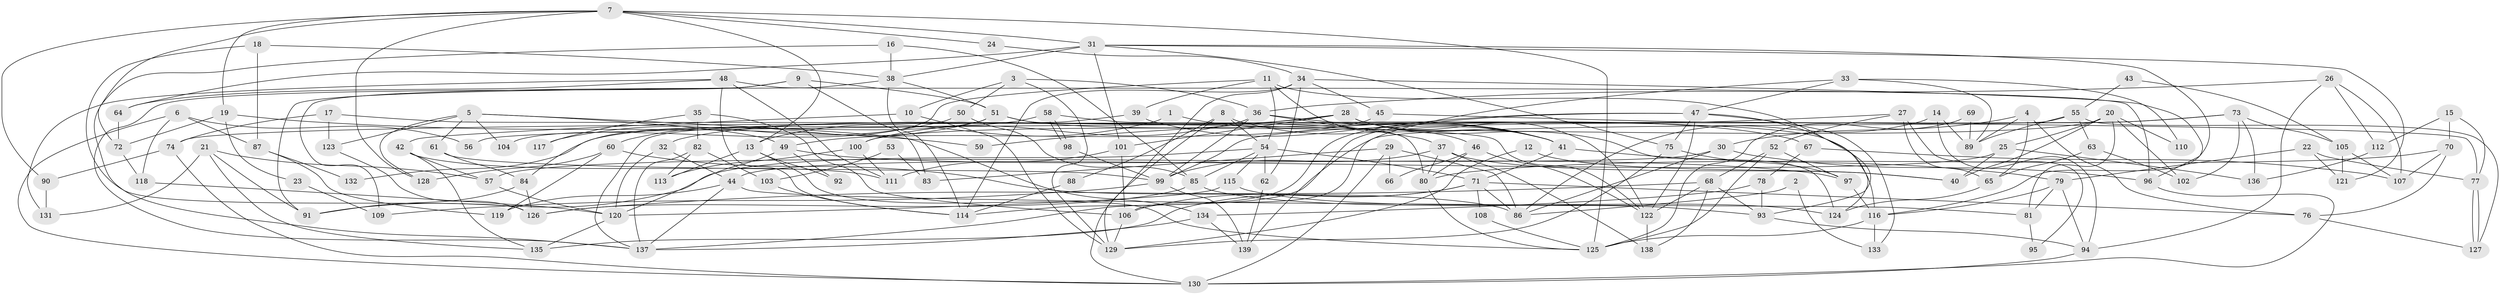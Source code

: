 // Generated by graph-tools (version 1.1) at 2025/26/03/09/25 03:26:18]
// undirected, 139 vertices, 278 edges
graph export_dot {
graph [start="1"]
  node [color=gray90,style=filled];
  1;
  2;
  3;
  4;
  5;
  6;
  7;
  8;
  9;
  10;
  11;
  12;
  13;
  14;
  15;
  16;
  17;
  18;
  19;
  20;
  21;
  22;
  23;
  24;
  25;
  26;
  27;
  28;
  29;
  30;
  31;
  32;
  33;
  34;
  35;
  36;
  37;
  38;
  39;
  40;
  41;
  42;
  43;
  44;
  45;
  46;
  47;
  48;
  49;
  50;
  51;
  52;
  53;
  54;
  55;
  56;
  57;
  58;
  59;
  60;
  61;
  62;
  63;
  64;
  65;
  66;
  67;
  68;
  69;
  70;
  71;
  72;
  73;
  74;
  75;
  76;
  77;
  78;
  79;
  80;
  81;
  82;
  83;
  84;
  85;
  86;
  87;
  88;
  89;
  90;
  91;
  92;
  93;
  94;
  95;
  96;
  97;
  98;
  99;
  100;
  101;
  102;
  103;
  104;
  105;
  106;
  107;
  108;
  109;
  110;
  111;
  112;
  113;
  114;
  115;
  116;
  117;
  118;
  119;
  120;
  121;
  122;
  123;
  124;
  125;
  126;
  127;
  128;
  129;
  130;
  131;
  132;
  133;
  134;
  135;
  136;
  137;
  138;
  139;
  1 -- 13;
  1 -- 41;
  2 -- 86;
  2 -- 133;
  3 -- 129;
  3 -- 36;
  3 -- 10;
  3 -- 50;
  4 -- 89;
  4 -- 30;
  4 -- 65;
  4 -- 76;
  5 -- 49;
  5 -- 134;
  5 -- 61;
  5 -- 104;
  5 -- 123;
  5 -- 128;
  6 -- 118;
  6 -- 130;
  6 -- 56;
  6 -- 87;
  7 -- 125;
  7 -- 137;
  7 -- 13;
  7 -- 19;
  7 -- 24;
  7 -- 31;
  7 -- 90;
  7 -- 128;
  8 -- 41;
  8 -- 130;
  8 -- 54;
  8 -- 88;
  9 -- 91;
  9 -- 137;
  9 -- 51;
  9 -- 83;
  10 -- 42;
  10 -- 129;
  11 -- 54;
  11 -- 39;
  11 -- 46;
  11 -- 93;
  11 -- 104;
  12 -- 129;
  12 -- 40;
  13 -- 125;
  13 -- 92;
  13 -- 113;
  14 -- 86;
  14 -- 94;
  14 -- 89;
  15 -- 70;
  15 -- 77;
  15 -- 112;
  16 -- 85;
  16 -- 38;
  16 -- 72;
  17 -- 122;
  17 -- 123;
  17 -- 74;
  18 -- 38;
  18 -- 87;
  18 -- 126;
  19 -- 72;
  19 -- 23;
  19 -- 59;
  20 -- 81;
  20 -- 100;
  20 -- 25;
  20 -- 40;
  20 -- 102;
  20 -- 110;
  21 -- 135;
  21 -- 91;
  21 -- 57;
  21 -- 131;
  22 -- 121;
  22 -- 79;
  22 -- 77;
  23 -- 109;
  24 -- 34;
  25 -- 40;
  25 -- 44;
  25 -- 136;
  26 -- 107;
  26 -- 94;
  26 -- 36;
  26 -- 112;
  27 -- 52;
  27 -- 65;
  27 -- 56;
  27 -- 95;
  28 -- 101;
  28 -- 41;
  28 -- 32;
  28 -- 59;
  28 -- 122;
  28 -- 124;
  29 -- 130;
  29 -- 86;
  29 -- 66;
  29 -- 83;
  30 -- 57;
  30 -- 86;
  30 -- 96;
  31 -- 75;
  31 -- 38;
  31 -- 64;
  31 -- 101;
  31 -- 116;
  31 -- 121;
  32 -- 120;
  32 -- 44;
  33 -- 47;
  33 -- 89;
  33 -- 110;
  33 -- 139;
  34 -- 62;
  34 -- 96;
  34 -- 45;
  34 -- 114;
  34 -- 129;
  35 -- 106;
  35 -- 82;
  35 -- 117;
  36 -- 41;
  36 -- 37;
  36 -- 99;
  36 -- 100;
  37 -- 138;
  37 -- 40;
  37 -- 80;
  37 -- 99;
  38 -- 51;
  38 -- 109;
  38 -- 114;
  39 -- 41;
  39 -- 137;
  41 -- 71;
  41 -- 79;
  42 -- 57;
  42 -- 111;
  42 -- 135;
  43 -- 55;
  43 -- 105;
  44 -- 81;
  44 -- 119;
  44 -- 137;
  45 -- 77;
  45 -- 49;
  46 -- 80;
  46 -- 66;
  46 -- 122;
  47 -- 114;
  47 -- 122;
  47 -- 75;
  47 -- 124;
  47 -- 133;
  47 -- 137;
  48 -- 114;
  48 -- 131;
  48 -- 64;
  48 -- 96;
  48 -- 111;
  49 -- 97;
  49 -- 92;
  49 -- 120;
  50 -- 85;
  50 -- 117;
  51 -- 84;
  51 -- 60;
  51 -- 67;
  51 -- 80;
  52 -- 97;
  52 -- 68;
  52 -- 125;
  53 -- 103;
  53 -- 83;
  54 -- 115;
  54 -- 62;
  54 -- 71;
  54 -- 85;
  54 -- 91;
  55 -- 63;
  55 -- 106;
  55 -- 89;
  55 -- 127;
  57 -- 120;
  58 -- 98;
  58 -- 98;
  58 -- 116;
  58 -- 132;
  60 -- 128;
  60 -- 86;
  60 -- 119;
  61 -- 99;
  61 -- 84;
  62 -- 139;
  63 -- 65;
  63 -- 102;
  64 -- 72;
  65 -- 124;
  67 -- 78;
  67 -- 107;
  68 -- 122;
  68 -- 93;
  68 -- 126;
  68 -- 138;
  69 -- 125;
  69 -- 89;
  70 -- 76;
  70 -- 80;
  70 -- 107;
  71 -- 76;
  71 -- 86;
  71 -- 106;
  71 -- 108;
  71 -- 135;
  72 -- 118;
  73 -- 136;
  73 -- 99;
  73 -- 74;
  73 -- 102;
  73 -- 105;
  74 -- 90;
  74 -- 130;
  75 -- 129;
  75 -- 97;
  76 -- 127;
  77 -- 127;
  77 -- 127;
  78 -- 134;
  78 -- 93;
  79 -- 116;
  79 -- 94;
  79 -- 81;
  80 -- 125;
  81 -- 95;
  82 -- 113;
  82 -- 137;
  82 -- 103;
  84 -- 126;
  84 -- 91;
  85 -- 126;
  85 -- 93;
  87 -- 119;
  87 -- 132;
  88 -- 114;
  90 -- 131;
  93 -- 94;
  94 -- 130;
  96 -- 130;
  97 -- 116;
  98 -- 99;
  99 -- 109;
  99 -- 139;
  100 -- 111;
  100 -- 113;
  101 -- 106;
  101 -- 111;
  103 -- 114;
  105 -- 107;
  105 -- 121;
  106 -- 129;
  108 -- 125;
  112 -- 136;
  115 -- 120;
  115 -- 124;
  116 -- 125;
  116 -- 133;
  118 -- 120;
  120 -- 135;
  122 -- 138;
  123 -- 126;
  134 -- 139;
  134 -- 137;
}
